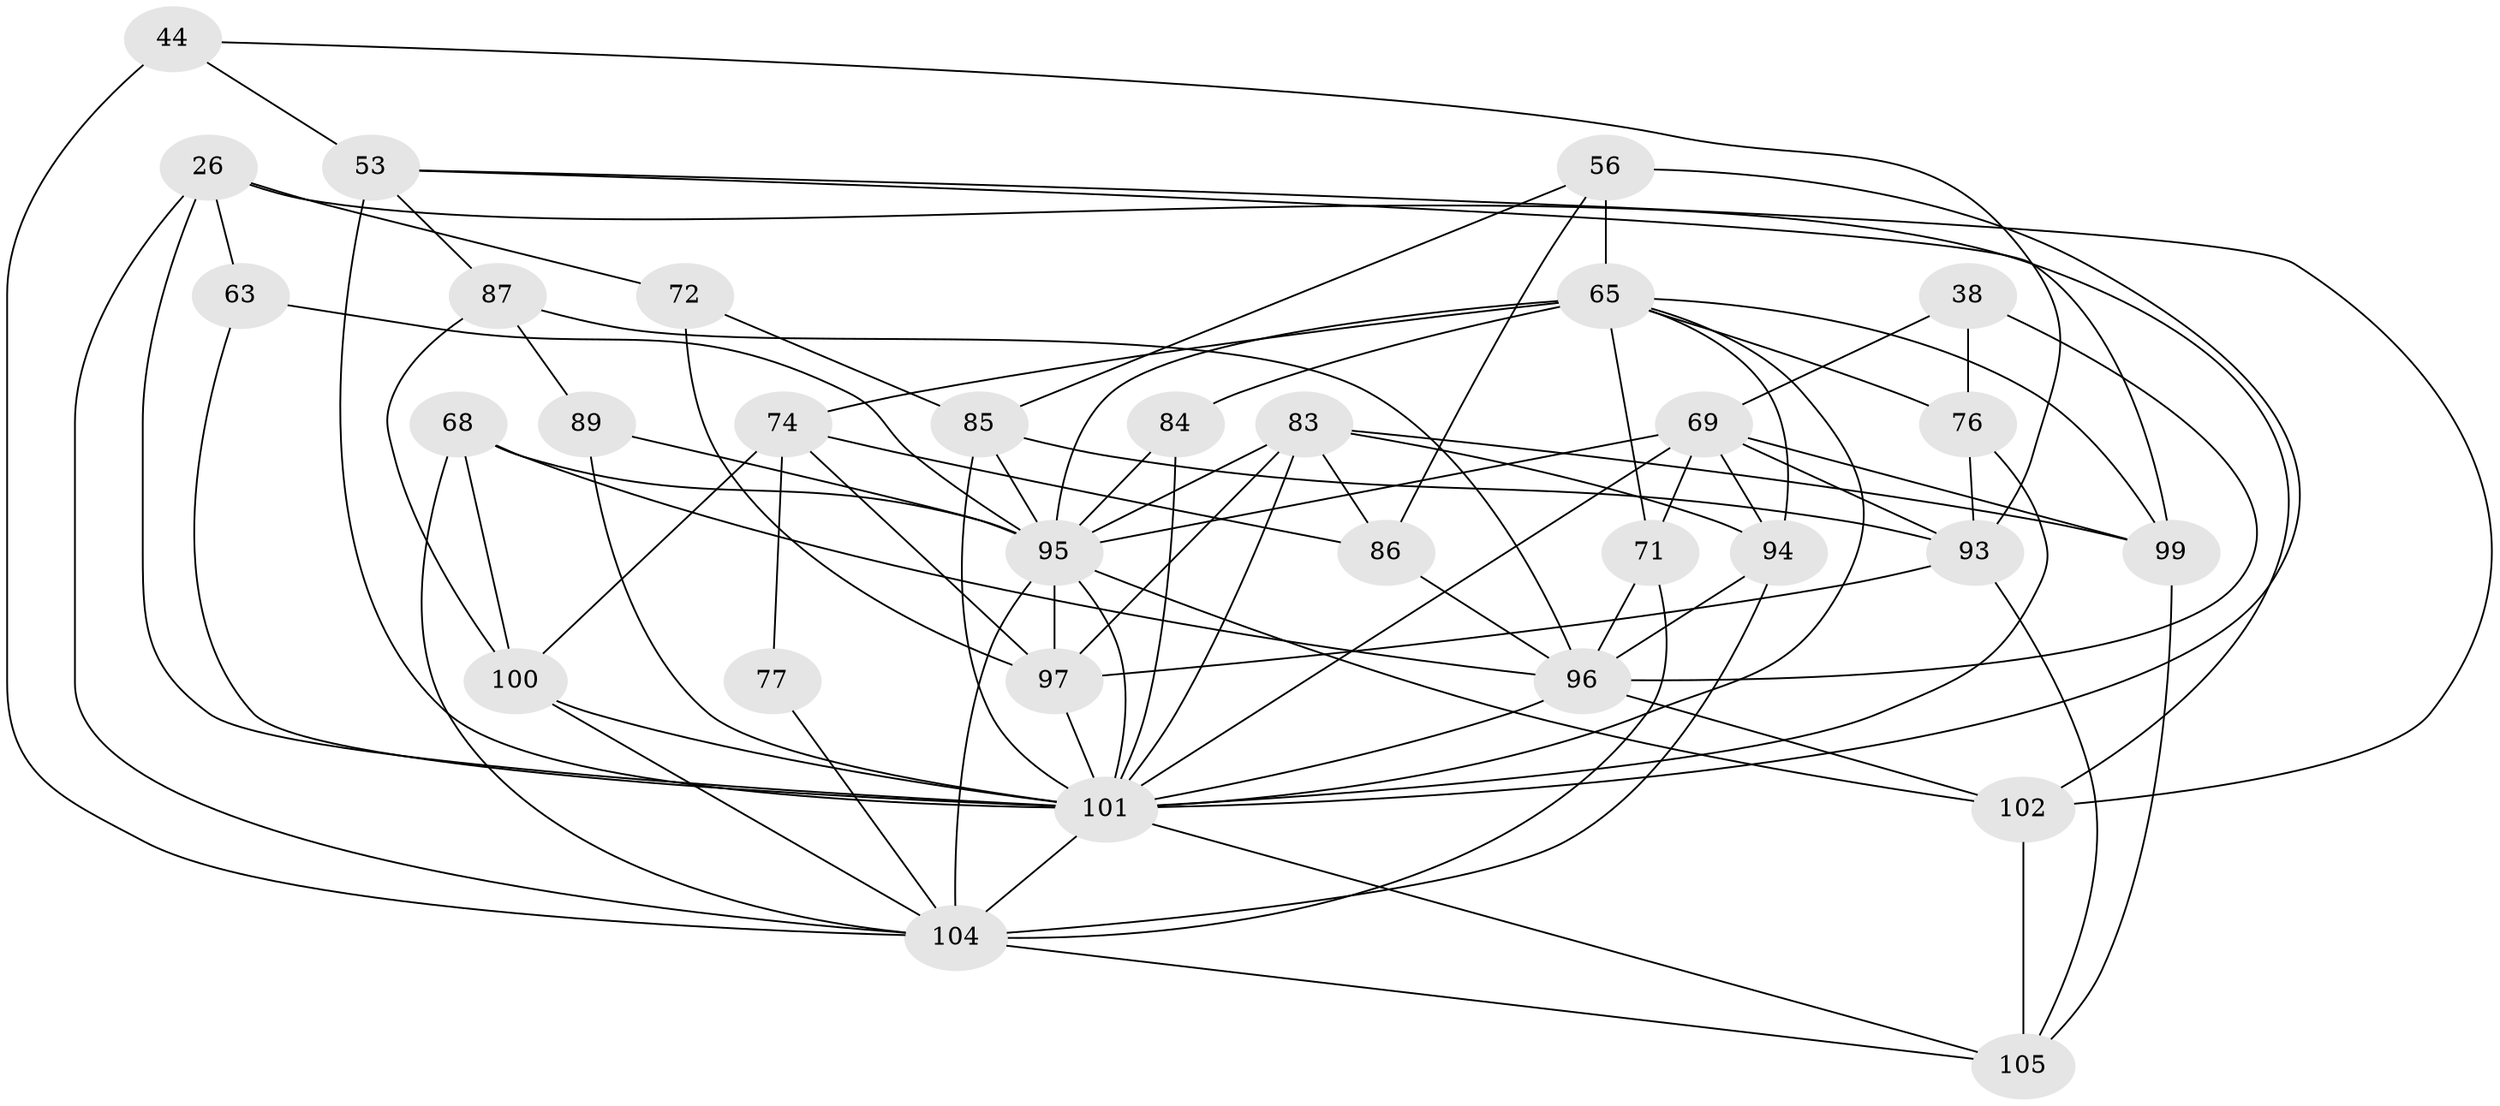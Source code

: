 // original degree distribution, {4: 1.0}
// Generated by graph-tools (version 1.1) at 2025/01/03/04/25 22:01:43]
// undirected, 31 vertices, 85 edges
graph export_dot {
graph [start="1"]
  node [color=gray90,style=filled];
  26 [super="+6+8"];
  38;
  44;
  53 [super="+18"];
  56 [super="+1+7"];
  63;
  65 [super="+11+58+30+52"];
  68 [super="+22"];
  69 [super="+23+57"];
  71 [super="+37+55"];
  72 [super="+5"];
  74 [super="+64"];
  76 [super="+10"];
  77;
  83 [super="+61+59"];
  84 [super="+75"];
  85 [super="+50"];
  86;
  87;
  89;
  93 [super="+34+54"];
  94 [super="+62"];
  95 [super="+90+78"];
  96 [super="+13+81+42"];
  97 [super="+2+47"];
  99 [super="+80"];
  100 [super="+46"];
  101 [super="+41+82+66+79+92"];
  102 [super="+98+70"];
  104 [super="+14+29+20+21+103"];
  105 [super="+60"];
  26 -- 63 [weight=2];
  26 -- 72 [weight=2];
  26 -- 104 [weight=2];
  26 -- 102;
  26 -- 101 [weight=3];
  38 -- 76 [weight=2];
  38 -- 69;
  38 -- 96;
  44 -- 104 [weight=2];
  44 -- 53;
  44 -- 93;
  53 -- 99 [weight=2];
  53 -- 87;
  53 -- 102;
  53 -- 101 [weight=3];
  56 -- 65 [weight=3];
  56 -- 86;
  56 -- 101 [weight=2];
  56 -- 85 [weight=2];
  63 -- 95;
  63 -- 101;
  65 -- 71 [weight=3];
  65 -- 99;
  65 -- 74;
  65 -- 76;
  65 -- 94;
  65 -- 84 [weight=2];
  65 -- 95 [weight=2];
  65 -- 101 [weight=2];
  68 -- 96 [weight=3];
  68 -- 104;
  68 -- 100;
  68 -- 95;
  69 -- 71 [weight=3];
  69 -- 94 [weight=2];
  69 -- 99;
  69 -- 101 [weight=3];
  69 -- 93;
  69 -- 95;
  71 -- 104;
  71 -- 96;
  72 -- 85 [weight=2];
  72 -- 97 [weight=2];
  74 -- 77 [weight=2];
  74 -- 86;
  74 -- 97;
  74 -- 100;
  76 -- 101 [weight=2];
  76 -- 93;
  77 -- 104 [weight=2];
  83 -- 97 [weight=2];
  83 -- 99;
  83 -- 94;
  83 -- 86;
  83 -- 101 [weight=2];
  83 -- 95;
  84 -- 95 [weight=2];
  84 -- 101 [weight=2];
  85 -- 101 [weight=3];
  85 -- 93 [weight=2];
  85 -- 95;
  86 -- 96;
  87 -- 96;
  87 -- 100;
  87 -- 89;
  89 -- 101 [weight=2];
  89 -- 95;
  93 -- 97;
  93 -- 105 [weight=2];
  94 -- 104;
  94 -- 96;
  95 -- 104 [weight=4];
  95 -- 97;
  95 -- 102 [weight=2];
  95 -- 101;
  96 -- 101 [weight=2];
  96 -- 102 [weight=2];
  97 -- 101;
  99 -- 105;
  100 -- 104;
  100 -- 101 [weight=2];
  101 -- 105;
  101 -- 104 [weight=2];
  102 -- 105 [weight=2];
  104 -- 105 [weight=2];
}
